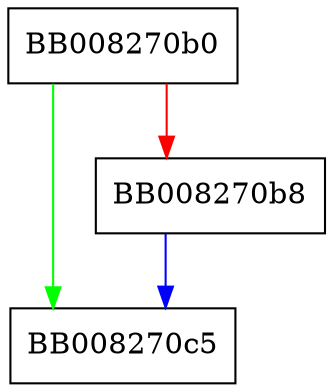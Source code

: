digraph ossl_siv128_get_tag {
  node [shape="box"];
  graph [splines=ortho];
  BB008270b0 -> BB008270c5 [color="green"];
  BB008270b0 -> BB008270b8 [color="red"];
  BB008270b8 -> BB008270c5 [color="blue"];
}